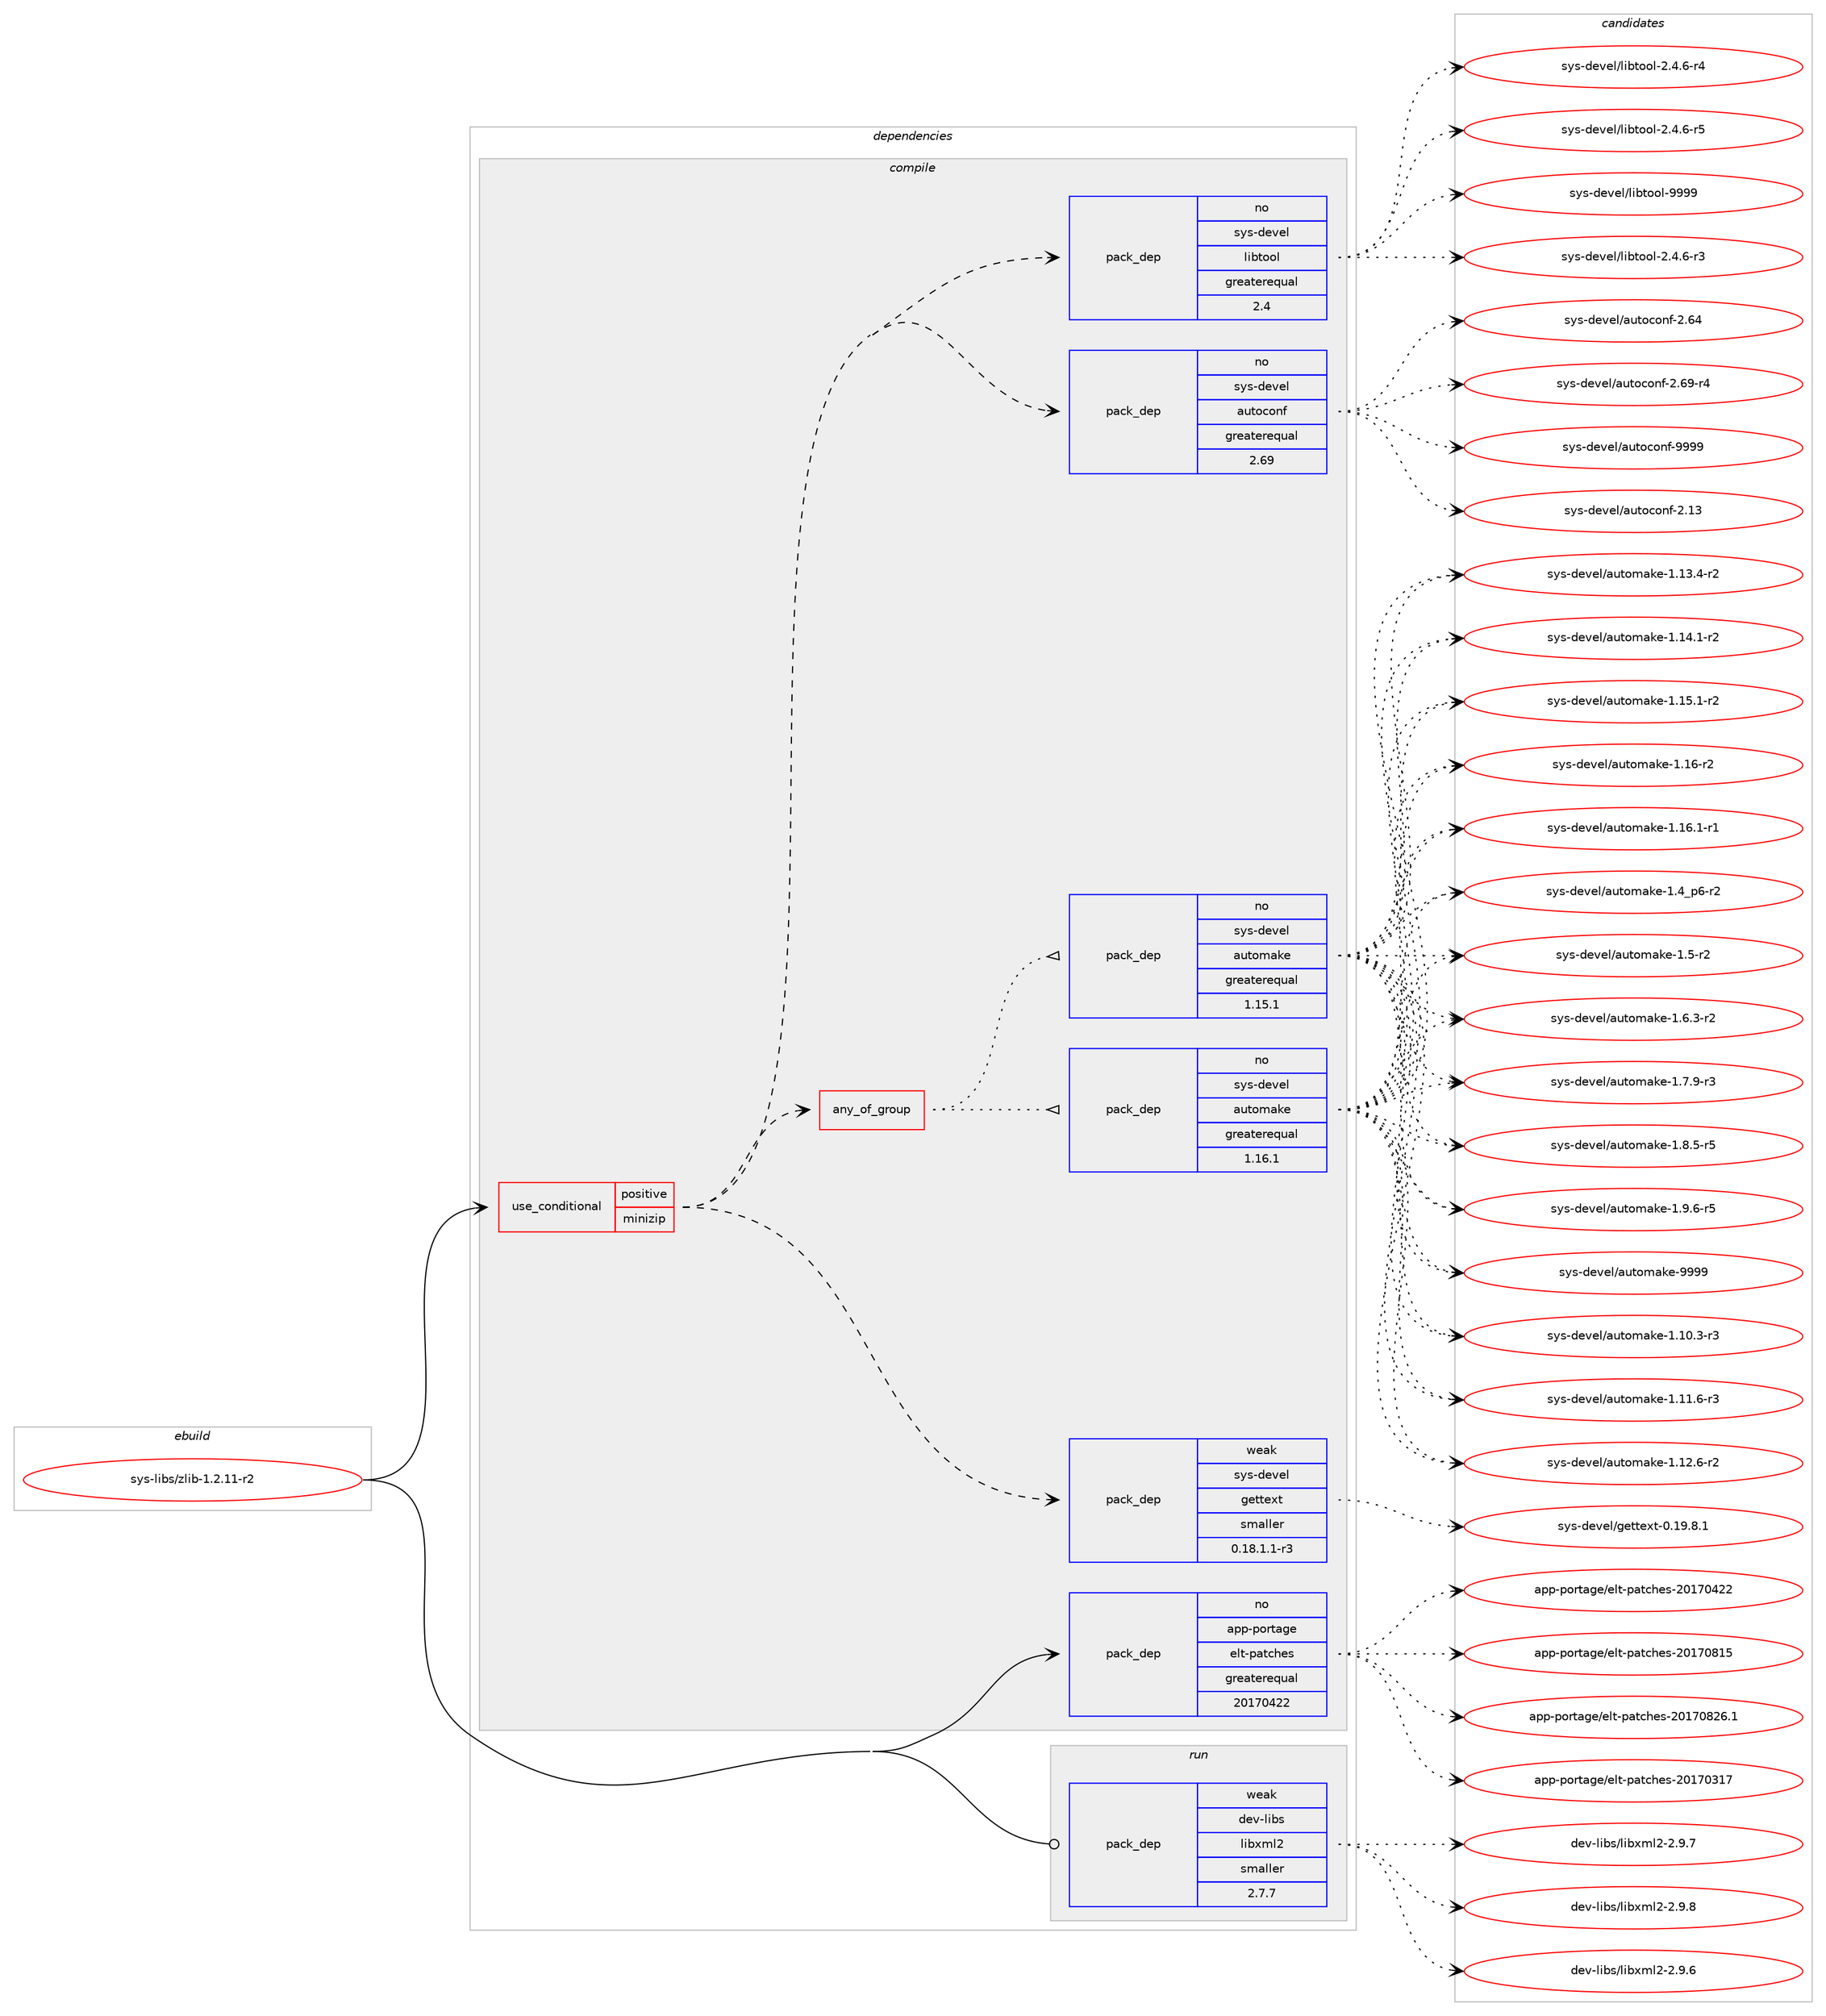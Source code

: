 digraph prolog {

# *************
# Graph options
# *************

newrank=true;
concentrate=true;
compound=true;
graph [rankdir=LR,fontname=Helvetica,fontsize=10,ranksep=1.5];#, ranksep=2.5, nodesep=0.2];
edge  [arrowhead=vee];
node  [fontname=Helvetica,fontsize=10];

# **********
# The ebuild
# **********

subgraph cluster_leftcol {
color=gray;
rank=same;
label=<<i>ebuild</i>>;
id [label="sys-libs/zlib-1.2.11-r2", color=red, width=4, href="../sys-libs/zlib-1.2.11-r2.svg"];
}

# ****************
# The dependencies
# ****************

subgraph cluster_midcol {
color=gray;
label=<<i>dependencies</i>>;
subgraph cluster_compile {
fillcolor="#eeeeee";
style=filled;
label=<<i>compile</i>>;
subgraph cond545 {
dependency2706 [label=<<TABLE BORDER="0" CELLBORDER="1" CELLSPACING="0" CELLPADDING="4"><TR><TD ROWSPAN="3" CELLPADDING="10">use_conditional</TD></TR><TR><TD>positive</TD></TR><TR><TD>minizip</TD></TR></TABLE>>, shape=none, color=red];
subgraph pack2122 {
dependency2707 [label=<<TABLE BORDER="0" CELLBORDER="1" CELLSPACING="0" CELLPADDING="4" WIDTH="220"><TR><TD ROWSPAN="6" CELLPADDING="30">pack_dep</TD></TR><TR><TD WIDTH="110">weak</TD></TR><TR><TD>sys-devel</TD></TR><TR><TD>gettext</TD></TR><TR><TD>smaller</TD></TR><TR><TD>0.18.1.1-r3</TD></TR></TABLE>>, shape=none, color=blue];
}
dependency2706:e -> dependency2707:w [weight=20,style="dashed",arrowhead="vee"];
subgraph any41 {
dependency2708 [label=<<TABLE BORDER="0" CELLBORDER="1" CELLSPACING="0" CELLPADDING="4"><TR><TD CELLPADDING="10">any_of_group</TD></TR></TABLE>>, shape=none, color=red];subgraph pack2123 {
dependency2709 [label=<<TABLE BORDER="0" CELLBORDER="1" CELLSPACING="0" CELLPADDING="4" WIDTH="220"><TR><TD ROWSPAN="6" CELLPADDING="30">pack_dep</TD></TR><TR><TD WIDTH="110">no</TD></TR><TR><TD>sys-devel</TD></TR><TR><TD>automake</TD></TR><TR><TD>greaterequal</TD></TR><TR><TD>1.16.1</TD></TR></TABLE>>, shape=none, color=blue];
}
dependency2708:e -> dependency2709:w [weight=20,style="dotted",arrowhead="oinv"];
subgraph pack2124 {
dependency2710 [label=<<TABLE BORDER="0" CELLBORDER="1" CELLSPACING="0" CELLPADDING="4" WIDTH="220"><TR><TD ROWSPAN="6" CELLPADDING="30">pack_dep</TD></TR><TR><TD WIDTH="110">no</TD></TR><TR><TD>sys-devel</TD></TR><TR><TD>automake</TD></TR><TR><TD>greaterequal</TD></TR><TR><TD>1.15.1</TD></TR></TABLE>>, shape=none, color=blue];
}
dependency2708:e -> dependency2710:w [weight=20,style="dotted",arrowhead="oinv"];
}
dependency2706:e -> dependency2708:w [weight=20,style="dashed",arrowhead="vee"];
subgraph pack2125 {
dependency2711 [label=<<TABLE BORDER="0" CELLBORDER="1" CELLSPACING="0" CELLPADDING="4" WIDTH="220"><TR><TD ROWSPAN="6" CELLPADDING="30">pack_dep</TD></TR><TR><TD WIDTH="110">no</TD></TR><TR><TD>sys-devel</TD></TR><TR><TD>autoconf</TD></TR><TR><TD>greaterequal</TD></TR><TR><TD>2.69</TD></TR></TABLE>>, shape=none, color=blue];
}
dependency2706:e -> dependency2711:w [weight=20,style="dashed",arrowhead="vee"];
subgraph pack2126 {
dependency2712 [label=<<TABLE BORDER="0" CELLBORDER="1" CELLSPACING="0" CELLPADDING="4" WIDTH="220"><TR><TD ROWSPAN="6" CELLPADDING="30">pack_dep</TD></TR><TR><TD WIDTH="110">no</TD></TR><TR><TD>sys-devel</TD></TR><TR><TD>libtool</TD></TR><TR><TD>greaterequal</TD></TR><TR><TD>2.4</TD></TR></TABLE>>, shape=none, color=blue];
}
dependency2706:e -> dependency2712:w [weight=20,style="dashed",arrowhead="vee"];
}
id:e -> dependency2706:w [weight=20,style="solid",arrowhead="vee"];
subgraph pack2127 {
dependency2713 [label=<<TABLE BORDER="0" CELLBORDER="1" CELLSPACING="0" CELLPADDING="4" WIDTH="220"><TR><TD ROWSPAN="6" CELLPADDING="30">pack_dep</TD></TR><TR><TD WIDTH="110">no</TD></TR><TR><TD>app-portage</TD></TR><TR><TD>elt-patches</TD></TR><TR><TD>greaterequal</TD></TR><TR><TD>20170422</TD></TR></TABLE>>, shape=none, color=blue];
}
id:e -> dependency2713:w [weight=20,style="solid",arrowhead="vee"];
}
subgraph cluster_compileandrun {
fillcolor="#eeeeee";
style=filled;
label=<<i>compile and run</i>>;
}
subgraph cluster_run {
fillcolor="#eeeeee";
style=filled;
label=<<i>run</i>>;
subgraph pack2128 {
dependency2714 [label=<<TABLE BORDER="0" CELLBORDER="1" CELLSPACING="0" CELLPADDING="4" WIDTH="220"><TR><TD ROWSPAN="6" CELLPADDING="30">pack_dep</TD></TR><TR><TD WIDTH="110">weak</TD></TR><TR><TD>dev-libs</TD></TR><TR><TD>libxml2</TD></TR><TR><TD>smaller</TD></TR><TR><TD>2.7.7</TD></TR></TABLE>>, shape=none, color=blue];
}
id:e -> dependency2714:w [weight=20,style="solid",arrowhead="odot"];
}
}

# **************
# The candidates
# **************

subgraph cluster_choices {
rank=same;
color=gray;
label=<<i>candidates</i>>;

subgraph choice2122 {
color=black;
nodesep=1;
choice1151211154510010111810110847103101116116101120116454846495746564649 [label="sys-devel/gettext-0.19.8.1", color=red, width=4,href="../sys-devel/gettext-0.19.8.1.svg"];
dependency2707:e -> choice1151211154510010111810110847103101116116101120116454846495746564649:w [style=dotted,weight="100"];
}
subgraph choice2123 {
color=black;
nodesep=1;
choice11512111545100101118101108479711711611110997107101454946494846514511451 [label="sys-devel/automake-1.10.3-r3", color=red, width=4,href="../sys-devel/automake-1.10.3-r3.svg"];
choice11512111545100101118101108479711711611110997107101454946494946544511451 [label="sys-devel/automake-1.11.6-r3", color=red, width=4,href="../sys-devel/automake-1.11.6-r3.svg"];
choice11512111545100101118101108479711711611110997107101454946495046544511450 [label="sys-devel/automake-1.12.6-r2", color=red, width=4,href="../sys-devel/automake-1.12.6-r2.svg"];
choice11512111545100101118101108479711711611110997107101454946495146524511450 [label="sys-devel/automake-1.13.4-r2", color=red, width=4,href="../sys-devel/automake-1.13.4-r2.svg"];
choice11512111545100101118101108479711711611110997107101454946495246494511450 [label="sys-devel/automake-1.14.1-r2", color=red, width=4,href="../sys-devel/automake-1.14.1-r2.svg"];
choice11512111545100101118101108479711711611110997107101454946495346494511450 [label="sys-devel/automake-1.15.1-r2", color=red, width=4,href="../sys-devel/automake-1.15.1-r2.svg"];
choice1151211154510010111810110847971171161111099710710145494649544511450 [label="sys-devel/automake-1.16-r2", color=red, width=4,href="../sys-devel/automake-1.16-r2.svg"];
choice11512111545100101118101108479711711611110997107101454946495446494511449 [label="sys-devel/automake-1.16.1-r1", color=red, width=4,href="../sys-devel/automake-1.16.1-r1.svg"];
choice115121115451001011181011084797117116111109971071014549465295112544511450 [label="sys-devel/automake-1.4_p6-r2", color=red, width=4,href="../sys-devel/automake-1.4_p6-r2.svg"];
choice11512111545100101118101108479711711611110997107101454946534511450 [label="sys-devel/automake-1.5-r2", color=red, width=4,href="../sys-devel/automake-1.5-r2.svg"];
choice115121115451001011181011084797117116111109971071014549465446514511450 [label="sys-devel/automake-1.6.3-r2", color=red, width=4,href="../sys-devel/automake-1.6.3-r2.svg"];
choice115121115451001011181011084797117116111109971071014549465546574511451 [label="sys-devel/automake-1.7.9-r3", color=red, width=4,href="../sys-devel/automake-1.7.9-r3.svg"];
choice115121115451001011181011084797117116111109971071014549465646534511453 [label="sys-devel/automake-1.8.5-r5", color=red, width=4,href="../sys-devel/automake-1.8.5-r5.svg"];
choice115121115451001011181011084797117116111109971071014549465746544511453 [label="sys-devel/automake-1.9.6-r5", color=red, width=4,href="../sys-devel/automake-1.9.6-r5.svg"];
choice115121115451001011181011084797117116111109971071014557575757 [label="sys-devel/automake-9999", color=red, width=4,href="../sys-devel/automake-9999.svg"];
dependency2709:e -> choice11512111545100101118101108479711711611110997107101454946494846514511451:w [style=dotted,weight="100"];
dependency2709:e -> choice11512111545100101118101108479711711611110997107101454946494946544511451:w [style=dotted,weight="100"];
dependency2709:e -> choice11512111545100101118101108479711711611110997107101454946495046544511450:w [style=dotted,weight="100"];
dependency2709:e -> choice11512111545100101118101108479711711611110997107101454946495146524511450:w [style=dotted,weight="100"];
dependency2709:e -> choice11512111545100101118101108479711711611110997107101454946495246494511450:w [style=dotted,weight="100"];
dependency2709:e -> choice11512111545100101118101108479711711611110997107101454946495346494511450:w [style=dotted,weight="100"];
dependency2709:e -> choice1151211154510010111810110847971171161111099710710145494649544511450:w [style=dotted,weight="100"];
dependency2709:e -> choice11512111545100101118101108479711711611110997107101454946495446494511449:w [style=dotted,weight="100"];
dependency2709:e -> choice115121115451001011181011084797117116111109971071014549465295112544511450:w [style=dotted,weight="100"];
dependency2709:e -> choice11512111545100101118101108479711711611110997107101454946534511450:w [style=dotted,weight="100"];
dependency2709:e -> choice115121115451001011181011084797117116111109971071014549465446514511450:w [style=dotted,weight="100"];
dependency2709:e -> choice115121115451001011181011084797117116111109971071014549465546574511451:w [style=dotted,weight="100"];
dependency2709:e -> choice115121115451001011181011084797117116111109971071014549465646534511453:w [style=dotted,weight="100"];
dependency2709:e -> choice115121115451001011181011084797117116111109971071014549465746544511453:w [style=dotted,weight="100"];
dependency2709:e -> choice115121115451001011181011084797117116111109971071014557575757:w [style=dotted,weight="100"];
}
subgraph choice2124 {
color=black;
nodesep=1;
choice11512111545100101118101108479711711611110997107101454946494846514511451 [label="sys-devel/automake-1.10.3-r3", color=red, width=4,href="../sys-devel/automake-1.10.3-r3.svg"];
choice11512111545100101118101108479711711611110997107101454946494946544511451 [label="sys-devel/automake-1.11.6-r3", color=red, width=4,href="../sys-devel/automake-1.11.6-r3.svg"];
choice11512111545100101118101108479711711611110997107101454946495046544511450 [label="sys-devel/automake-1.12.6-r2", color=red, width=4,href="../sys-devel/automake-1.12.6-r2.svg"];
choice11512111545100101118101108479711711611110997107101454946495146524511450 [label="sys-devel/automake-1.13.4-r2", color=red, width=4,href="../sys-devel/automake-1.13.4-r2.svg"];
choice11512111545100101118101108479711711611110997107101454946495246494511450 [label="sys-devel/automake-1.14.1-r2", color=red, width=4,href="../sys-devel/automake-1.14.1-r2.svg"];
choice11512111545100101118101108479711711611110997107101454946495346494511450 [label="sys-devel/automake-1.15.1-r2", color=red, width=4,href="../sys-devel/automake-1.15.1-r2.svg"];
choice1151211154510010111810110847971171161111099710710145494649544511450 [label="sys-devel/automake-1.16-r2", color=red, width=4,href="../sys-devel/automake-1.16-r2.svg"];
choice11512111545100101118101108479711711611110997107101454946495446494511449 [label="sys-devel/automake-1.16.1-r1", color=red, width=4,href="../sys-devel/automake-1.16.1-r1.svg"];
choice115121115451001011181011084797117116111109971071014549465295112544511450 [label="sys-devel/automake-1.4_p6-r2", color=red, width=4,href="../sys-devel/automake-1.4_p6-r2.svg"];
choice11512111545100101118101108479711711611110997107101454946534511450 [label="sys-devel/automake-1.5-r2", color=red, width=4,href="../sys-devel/automake-1.5-r2.svg"];
choice115121115451001011181011084797117116111109971071014549465446514511450 [label="sys-devel/automake-1.6.3-r2", color=red, width=4,href="../sys-devel/automake-1.6.3-r2.svg"];
choice115121115451001011181011084797117116111109971071014549465546574511451 [label="sys-devel/automake-1.7.9-r3", color=red, width=4,href="../sys-devel/automake-1.7.9-r3.svg"];
choice115121115451001011181011084797117116111109971071014549465646534511453 [label="sys-devel/automake-1.8.5-r5", color=red, width=4,href="../sys-devel/automake-1.8.5-r5.svg"];
choice115121115451001011181011084797117116111109971071014549465746544511453 [label="sys-devel/automake-1.9.6-r5", color=red, width=4,href="../sys-devel/automake-1.9.6-r5.svg"];
choice115121115451001011181011084797117116111109971071014557575757 [label="sys-devel/automake-9999", color=red, width=4,href="../sys-devel/automake-9999.svg"];
dependency2710:e -> choice11512111545100101118101108479711711611110997107101454946494846514511451:w [style=dotted,weight="100"];
dependency2710:e -> choice11512111545100101118101108479711711611110997107101454946494946544511451:w [style=dotted,weight="100"];
dependency2710:e -> choice11512111545100101118101108479711711611110997107101454946495046544511450:w [style=dotted,weight="100"];
dependency2710:e -> choice11512111545100101118101108479711711611110997107101454946495146524511450:w [style=dotted,weight="100"];
dependency2710:e -> choice11512111545100101118101108479711711611110997107101454946495246494511450:w [style=dotted,weight="100"];
dependency2710:e -> choice11512111545100101118101108479711711611110997107101454946495346494511450:w [style=dotted,weight="100"];
dependency2710:e -> choice1151211154510010111810110847971171161111099710710145494649544511450:w [style=dotted,weight="100"];
dependency2710:e -> choice11512111545100101118101108479711711611110997107101454946495446494511449:w [style=dotted,weight="100"];
dependency2710:e -> choice115121115451001011181011084797117116111109971071014549465295112544511450:w [style=dotted,weight="100"];
dependency2710:e -> choice11512111545100101118101108479711711611110997107101454946534511450:w [style=dotted,weight="100"];
dependency2710:e -> choice115121115451001011181011084797117116111109971071014549465446514511450:w [style=dotted,weight="100"];
dependency2710:e -> choice115121115451001011181011084797117116111109971071014549465546574511451:w [style=dotted,weight="100"];
dependency2710:e -> choice115121115451001011181011084797117116111109971071014549465646534511453:w [style=dotted,weight="100"];
dependency2710:e -> choice115121115451001011181011084797117116111109971071014549465746544511453:w [style=dotted,weight="100"];
dependency2710:e -> choice115121115451001011181011084797117116111109971071014557575757:w [style=dotted,weight="100"];
}
subgraph choice2125 {
color=black;
nodesep=1;
choice115121115451001011181011084797117116111991111101024550464951 [label="sys-devel/autoconf-2.13", color=red, width=4,href="../sys-devel/autoconf-2.13.svg"];
choice115121115451001011181011084797117116111991111101024550465452 [label="sys-devel/autoconf-2.64", color=red, width=4,href="../sys-devel/autoconf-2.64.svg"];
choice1151211154510010111810110847971171161119911111010245504654574511452 [label="sys-devel/autoconf-2.69-r4", color=red, width=4,href="../sys-devel/autoconf-2.69-r4.svg"];
choice115121115451001011181011084797117116111991111101024557575757 [label="sys-devel/autoconf-9999", color=red, width=4,href="../sys-devel/autoconf-9999.svg"];
dependency2711:e -> choice115121115451001011181011084797117116111991111101024550464951:w [style=dotted,weight="100"];
dependency2711:e -> choice115121115451001011181011084797117116111991111101024550465452:w [style=dotted,weight="100"];
dependency2711:e -> choice1151211154510010111810110847971171161119911111010245504654574511452:w [style=dotted,weight="100"];
dependency2711:e -> choice115121115451001011181011084797117116111991111101024557575757:w [style=dotted,weight="100"];
}
subgraph choice2126 {
color=black;
nodesep=1;
choice1151211154510010111810110847108105981161111111084550465246544511451 [label="sys-devel/libtool-2.4.6-r3", color=red, width=4,href="../sys-devel/libtool-2.4.6-r3.svg"];
choice1151211154510010111810110847108105981161111111084550465246544511452 [label="sys-devel/libtool-2.4.6-r4", color=red, width=4,href="../sys-devel/libtool-2.4.6-r4.svg"];
choice1151211154510010111810110847108105981161111111084550465246544511453 [label="sys-devel/libtool-2.4.6-r5", color=red, width=4,href="../sys-devel/libtool-2.4.6-r5.svg"];
choice1151211154510010111810110847108105981161111111084557575757 [label="sys-devel/libtool-9999", color=red, width=4,href="../sys-devel/libtool-9999.svg"];
dependency2712:e -> choice1151211154510010111810110847108105981161111111084550465246544511451:w [style=dotted,weight="100"];
dependency2712:e -> choice1151211154510010111810110847108105981161111111084550465246544511452:w [style=dotted,weight="100"];
dependency2712:e -> choice1151211154510010111810110847108105981161111111084550465246544511453:w [style=dotted,weight="100"];
dependency2712:e -> choice1151211154510010111810110847108105981161111111084557575757:w [style=dotted,weight="100"];
}
subgraph choice2127 {
color=black;
nodesep=1;
choice97112112451121111141169710310147101108116451129711699104101115455048495548514955 [label="app-portage/elt-patches-20170317", color=red, width=4,href="../app-portage/elt-patches-20170317.svg"];
choice97112112451121111141169710310147101108116451129711699104101115455048495548525050 [label="app-portage/elt-patches-20170422", color=red, width=4,href="../app-portage/elt-patches-20170422.svg"];
choice97112112451121111141169710310147101108116451129711699104101115455048495548564953 [label="app-portage/elt-patches-20170815", color=red, width=4,href="../app-portage/elt-patches-20170815.svg"];
choice971121124511211111411697103101471011081164511297116991041011154550484955485650544649 [label="app-portage/elt-patches-20170826.1", color=red, width=4,href="../app-portage/elt-patches-20170826.1.svg"];
dependency2713:e -> choice97112112451121111141169710310147101108116451129711699104101115455048495548514955:w [style=dotted,weight="100"];
dependency2713:e -> choice97112112451121111141169710310147101108116451129711699104101115455048495548525050:w [style=dotted,weight="100"];
dependency2713:e -> choice97112112451121111141169710310147101108116451129711699104101115455048495548564953:w [style=dotted,weight="100"];
dependency2713:e -> choice971121124511211111411697103101471011081164511297116991041011154550484955485650544649:w [style=dotted,weight="100"];
}
subgraph choice2128 {
color=black;
nodesep=1;
choice1001011184510810598115471081059812010910850455046574654 [label="dev-libs/libxml2-2.9.6", color=red, width=4,href="../dev-libs/libxml2-2.9.6.svg"];
choice1001011184510810598115471081059812010910850455046574655 [label="dev-libs/libxml2-2.9.7", color=red, width=4,href="../dev-libs/libxml2-2.9.7.svg"];
choice1001011184510810598115471081059812010910850455046574656 [label="dev-libs/libxml2-2.9.8", color=red, width=4,href="../dev-libs/libxml2-2.9.8.svg"];
dependency2714:e -> choice1001011184510810598115471081059812010910850455046574654:w [style=dotted,weight="100"];
dependency2714:e -> choice1001011184510810598115471081059812010910850455046574655:w [style=dotted,weight="100"];
dependency2714:e -> choice1001011184510810598115471081059812010910850455046574656:w [style=dotted,weight="100"];
}
}

}
